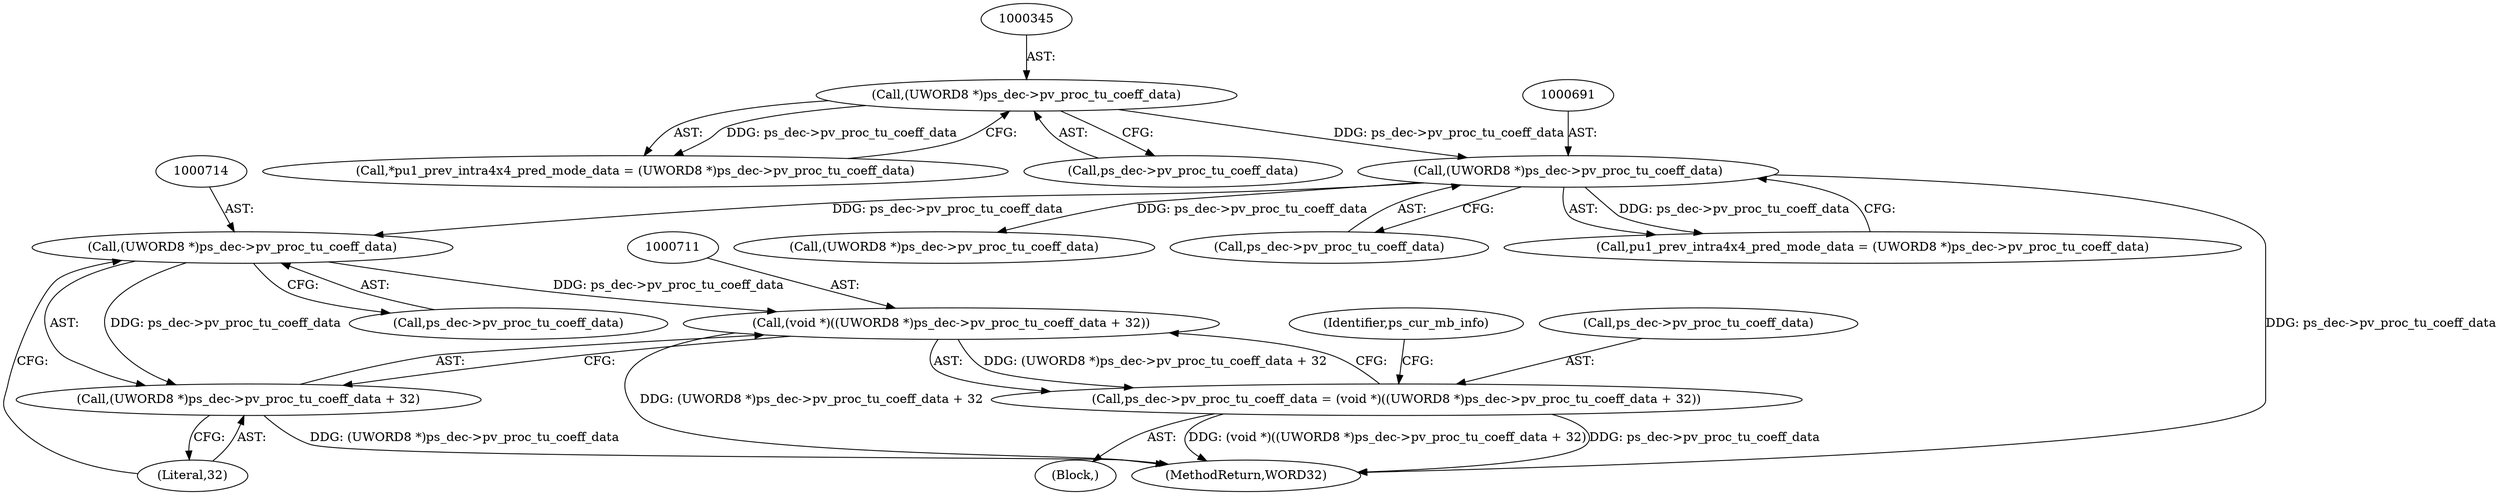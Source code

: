 digraph "0_Android_a583270e1c96d307469c83dc42bd3c5f1b9ef63f@pointer" {
"1000713" [label="(Call,(UWORD8 *)ps_dec->pv_proc_tu_coeff_data)"];
"1000690" [label="(Call,(UWORD8 *)ps_dec->pv_proc_tu_coeff_data)"];
"1000344" [label="(Call,(UWORD8 *)ps_dec->pv_proc_tu_coeff_data)"];
"1000710" [label="(Call,(void *)((UWORD8 *)ps_dec->pv_proc_tu_coeff_data + 32))"];
"1000706" [label="(Call,ps_dec->pv_proc_tu_coeff_data = (void *)((UWORD8 *)ps_dec->pv_proc_tu_coeff_data + 32))"];
"1000712" [label="(Call,(UWORD8 *)ps_dec->pv_proc_tu_coeff_data + 32)"];
"1000713" [label="(Call,(UWORD8 *)ps_dec->pv_proc_tu_coeff_data)"];
"1003254" [label="(MethodReturn,WORD32)"];
"1000738" [label="(Call,(UWORD8 *)ps_dec->pv_proc_tu_coeff_data)"];
"1000747" [label="(Identifier,ps_cur_mb_info)"];
"1000342" [label="(Call,*pu1_prev_intra4x4_pred_mode_data = (UWORD8 *)ps_dec->pv_proc_tu_coeff_data)"];
"1000346" [label="(Call,ps_dec->pv_proc_tu_coeff_data)"];
"1000712" [label="(Call,(UWORD8 *)ps_dec->pv_proc_tu_coeff_data + 32)"];
"1000705" [label="(Block,)"];
"1000707" [label="(Call,ps_dec->pv_proc_tu_coeff_data)"];
"1000690" [label="(Call,(UWORD8 *)ps_dec->pv_proc_tu_coeff_data)"];
"1000718" [label="(Literal,32)"];
"1000692" [label="(Call,ps_dec->pv_proc_tu_coeff_data)"];
"1000715" [label="(Call,ps_dec->pv_proc_tu_coeff_data)"];
"1000710" [label="(Call,(void *)((UWORD8 *)ps_dec->pv_proc_tu_coeff_data + 32))"];
"1000706" [label="(Call,ps_dec->pv_proc_tu_coeff_data = (void *)((UWORD8 *)ps_dec->pv_proc_tu_coeff_data + 32))"];
"1000688" [label="(Call,pu1_prev_intra4x4_pred_mode_data = (UWORD8 *)ps_dec->pv_proc_tu_coeff_data)"];
"1000344" [label="(Call,(UWORD8 *)ps_dec->pv_proc_tu_coeff_data)"];
"1000713" -> "1000712"  [label="AST: "];
"1000713" -> "1000715"  [label="CFG: "];
"1000714" -> "1000713"  [label="AST: "];
"1000715" -> "1000713"  [label="AST: "];
"1000718" -> "1000713"  [label="CFG: "];
"1000713" -> "1000710"  [label="DDG: ps_dec->pv_proc_tu_coeff_data"];
"1000713" -> "1000712"  [label="DDG: ps_dec->pv_proc_tu_coeff_data"];
"1000690" -> "1000713"  [label="DDG: ps_dec->pv_proc_tu_coeff_data"];
"1000690" -> "1000688"  [label="AST: "];
"1000690" -> "1000692"  [label="CFG: "];
"1000691" -> "1000690"  [label="AST: "];
"1000692" -> "1000690"  [label="AST: "];
"1000688" -> "1000690"  [label="CFG: "];
"1000690" -> "1003254"  [label="DDG: ps_dec->pv_proc_tu_coeff_data"];
"1000690" -> "1000688"  [label="DDG: ps_dec->pv_proc_tu_coeff_data"];
"1000344" -> "1000690"  [label="DDG: ps_dec->pv_proc_tu_coeff_data"];
"1000690" -> "1000738"  [label="DDG: ps_dec->pv_proc_tu_coeff_data"];
"1000344" -> "1000342"  [label="AST: "];
"1000344" -> "1000346"  [label="CFG: "];
"1000345" -> "1000344"  [label="AST: "];
"1000346" -> "1000344"  [label="AST: "];
"1000342" -> "1000344"  [label="CFG: "];
"1000344" -> "1000342"  [label="DDG: ps_dec->pv_proc_tu_coeff_data"];
"1000710" -> "1000706"  [label="AST: "];
"1000710" -> "1000712"  [label="CFG: "];
"1000711" -> "1000710"  [label="AST: "];
"1000712" -> "1000710"  [label="AST: "];
"1000706" -> "1000710"  [label="CFG: "];
"1000710" -> "1003254"  [label="DDG: (UWORD8 *)ps_dec->pv_proc_tu_coeff_data + 32"];
"1000710" -> "1000706"  [label="DDG: (UWORD8 *)ps_dec->pv_proc_tu_coeff_data + 32"];
"1000706" -> "1000705"  [label="AST: "];
"1000707" -> "1000706"  [label="AST: "];
"1000747" -> "1000706"  [label="CFG: "];
"1000706" -> "1003254"  [label="DDG: (void *)((UWORD8 *)ps_dec->pv_proc_tu_coeff_data + 32)"];
"1000706" -> "1003254"  [label="DDG: ps_dec->pv_proc_tu_coeff_data"];
"1000712" -> "1000718"  [label="CFG: "];
"1000718" -> "1000712"  [label="AST: "];
"1000712" -> "1003254"  [label="DDG: (UWORD8 *)ps_dec->pv_proc_tu_coeff_data"];
}
